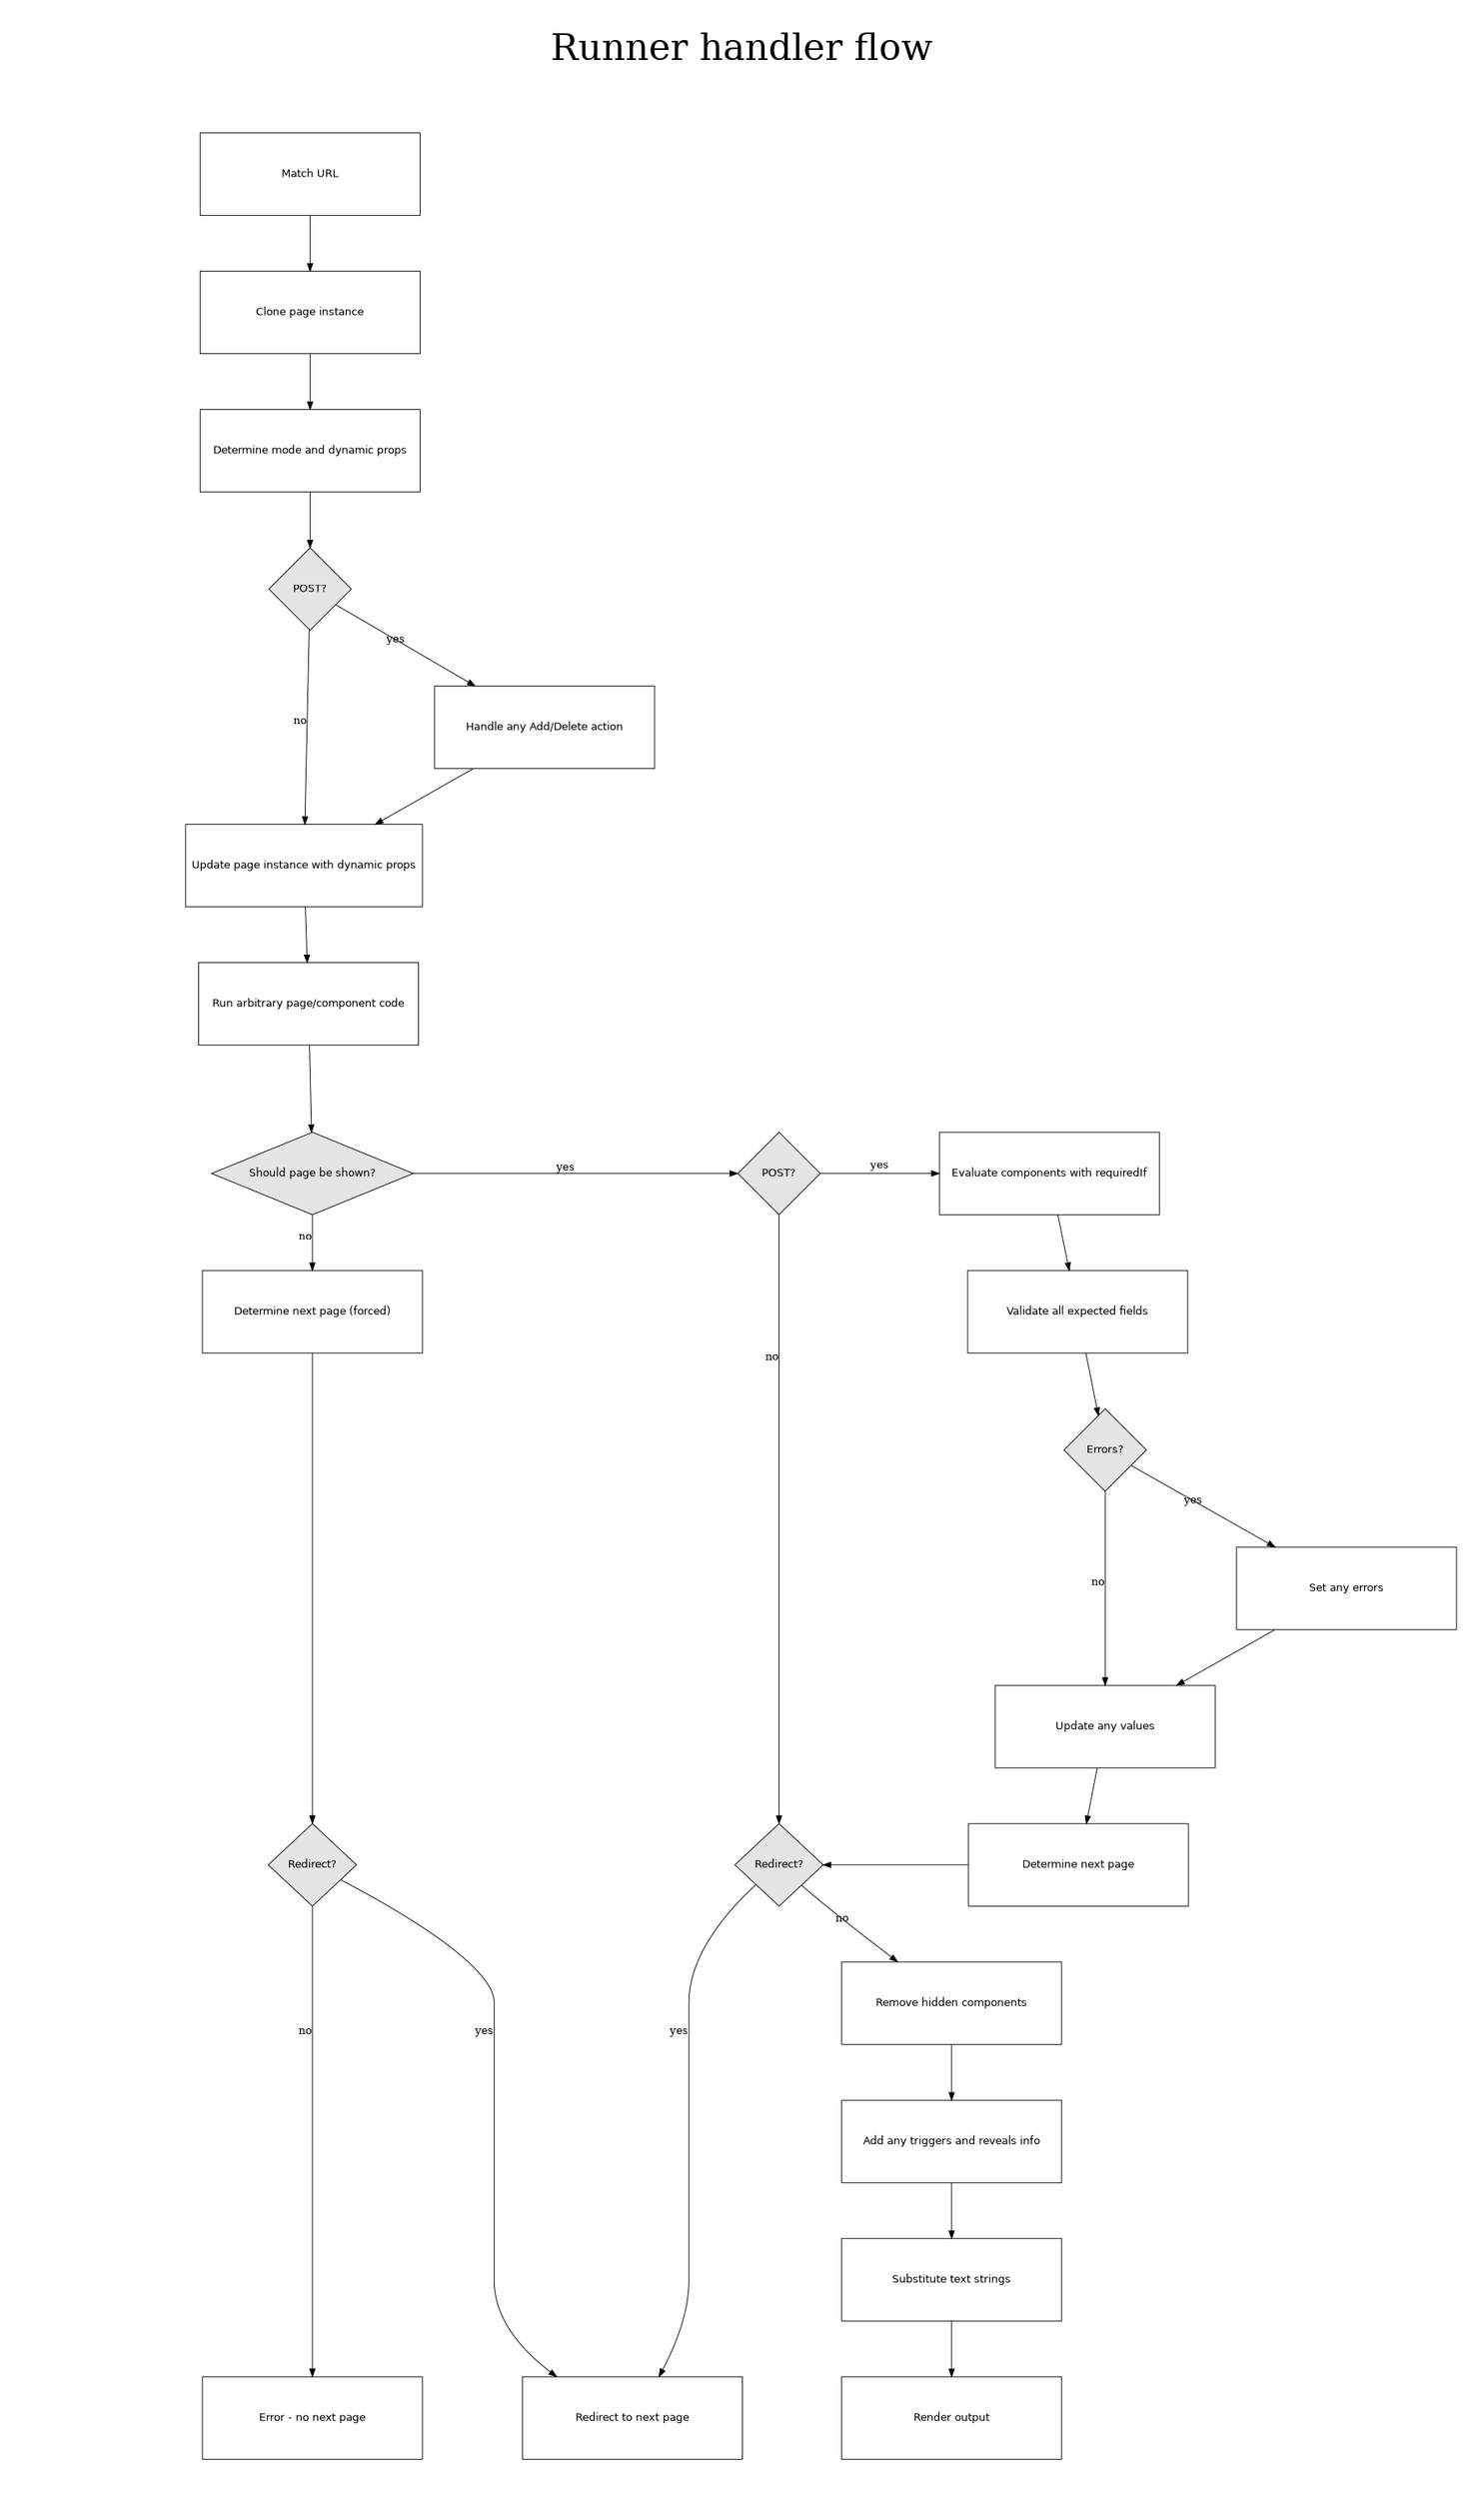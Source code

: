digraph {
  label = <<font point-size='48'>Runner handler flow</font>>
  labelloc = "t"
  labelfontsize = "36"

  newrank=true
  size = "40,20"
  graph [pad="0.5", ranksep="1", nodesep="1"]
  node [fontname = "helvetica", width=4, height=1.5]

  node [shape = box, fillcolor = white, fontcolor=black, width=4]
  handleUrl [label = "Match URL"]
  clonePageInstance [label = "Clone page instance"]
  dynamicProps [label = "Determine mode and dynamic props"]
  handleAddDelete [label = "Handle any Add/Delete action"]
  updatePageInstance [label = "Update page instance with dynamic props"]
  evaluateRequiredIf [label = "Evaluate components with requiredIf"]
  validate [label = "Validate input"]
  runPageComponentCode [label = "Run arbitrary page/component code"]
  removeHiddenComponents [label = "Remove hidden components"]
  validate [label = "Validate all expected fields"]
  setErrors [label = "Set any errors"]
  updateValues [label = "Update any values"]
  addTriggersReveals [label = "Add any triggers and reveals info"]
  substitution [label = "Substitute text strings"]
  render [label = "Render output"]
  nextPage [label = "Redirect to next page"]
  noNextPage [label = "Error - no next page"]
  goNext [label = "Determine next page"]
  goNextForced [label = "Determine next page (forced)"]

  node [shape = diamond, style = filled, fillcolor = gray90, fontcolor=black, width=1.5]
  handleAddDeleteRequired [label = "POST?"]
  checkDepends [label = "Should page be shown?"]
  ifPostHandling [label = "POST?"]
  ifErrors [label = "Errors?"]
  ifRedirect [label = "Redirect?"]
  ifRedirectForced [label = "Redirect?"]

  handleUrl -> clonePageInstance;
  clonePageInstance -> dynamicProps;
  dynamicProps -> handleAddDeleteRequired;
  handleAddDeleteRequired -> handleAddDelete [xlabel = "yes"]
  handleAddDelete -> updatePageInstance
  handleAddDeleteRequired -> updatePageInstance [xlabel = "no"]
  updatePageInstance -> runPageComponentCode
  runPageComponentCode -> checkDepends
  checkDepends -> ifPostHandling [xlabel = "yes"]
  checkDepends -> goNextForced [xlabel = "no"]
  ifPostHandling -> evaluateRequiredIf [label = "yes"]
  evaluateRequiredIf -> validate
  validate -> ifErrors
  ifErrors -> setErrors [xlabel = "yes"]
  ifErrors -> updateValues [xlabel = "no"]
  setErrors -> updateValues
  updateValues -> goNext
  ifPostHandling -> ifRedirect [xlabel = "no"]
  removeHiddenComponents -> addTriggersReveals
  addTriggersReveals -> substitution
  substitution -> render
  goNext -> ifRedirect
  goNextForced -> ifRedirectForced
  ifRedirectForced -> noNextPage [xlabel = "no"]
  ifRedirectForced -> nextPage [xlabel = "yes"]
  ifRedirect -> removeHiddenComponents [xlabel = "no" ]
  ifRedirect -> nextPage [xlabel = "yes" ]

  subgraph cluster_starter {
    style=invis
      handleUrl
      clonePageInstance
      dynamicProps
      handleAddDeleteRequired
      updatePageInstance
      runPageComponentCode
      checkDepends
      goNextForced
      ifRedirectForced
      noNextPage
  }

    subgraph cluster_gosh {
    style=invis
      ifPostHandling
      ifRedirect
      nextPage
  }

  subgraph cluster_banana {
    style=invis
      evaluateRequiredIf
      validate
      ifErrors
      updateValues
      goNext
      removeHiddenComponents
      addTriggersReveals
      substitution
      render
  }

  {
    rank=same
    goNextForced
    validate
  }
  {
    rank=same
    checkDepends
    ifPostHandling
    evaluateRequiredIf
  }
  {
    rank=same
    goNext
    ifRedirect
    ifRedirectForced
  }
  {
    rank=same
    render
    nextPage
    noNextPage
  }
}
